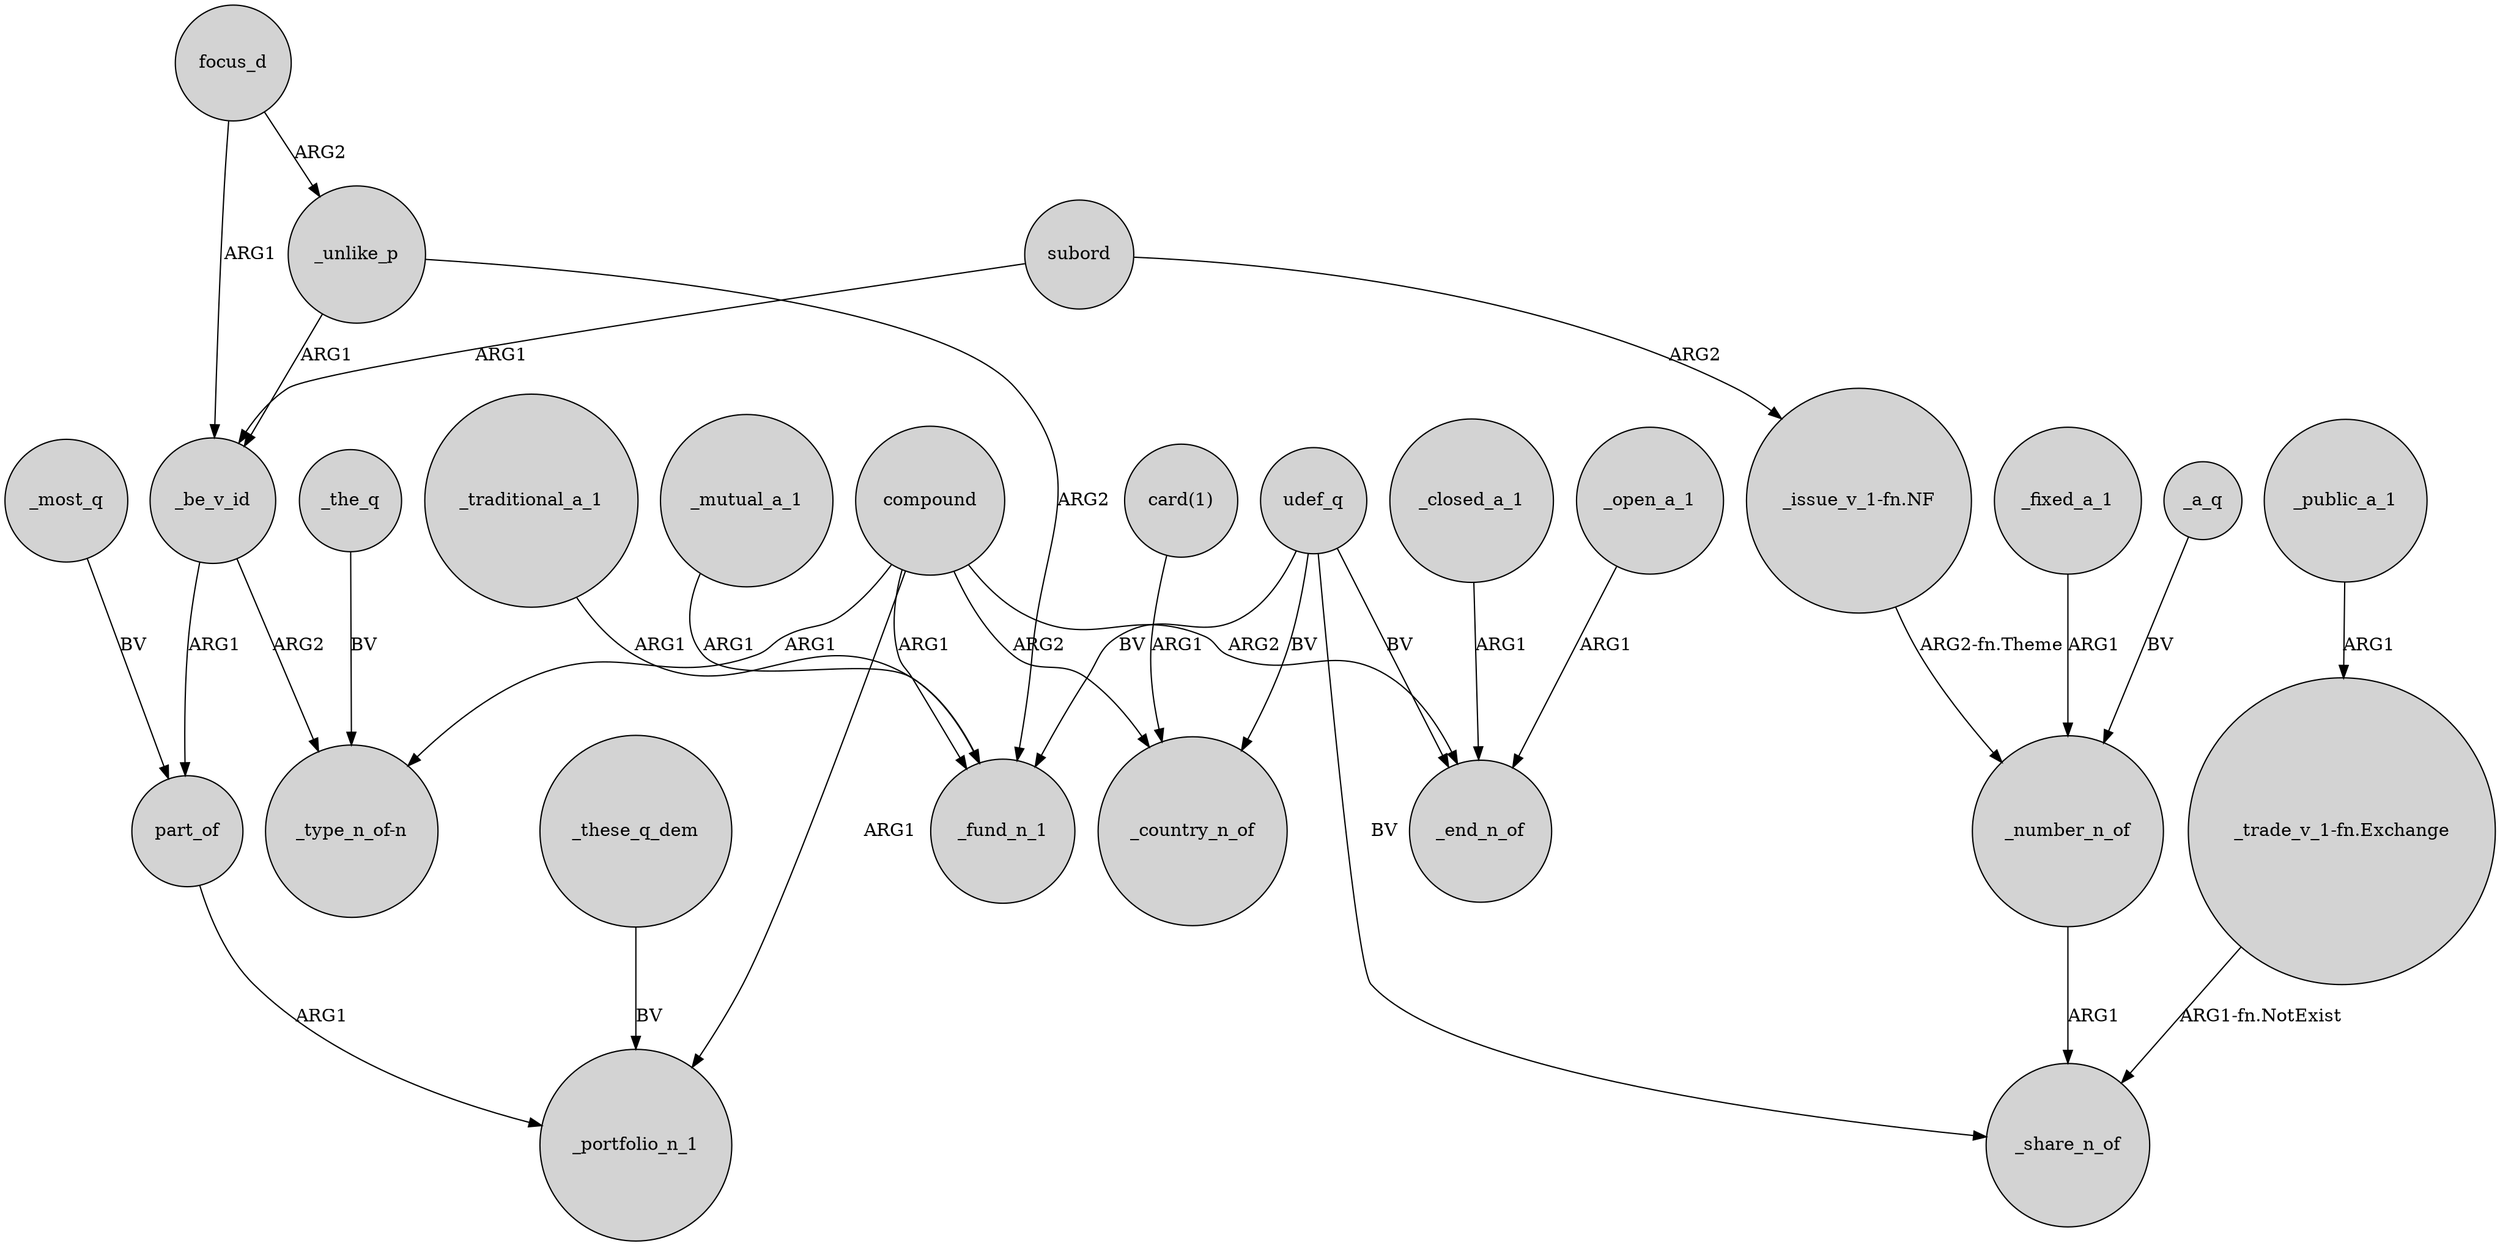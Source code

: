 digraph {
	node [shape=circle style=filled]
	_be_v_id -> part_of [label=ARG1]
	subord -> _be_v_id [label=ARG1]
	_unlike_p -> _be_v_id [label=ARG1]
	compound -> "_type_n_of-n" [label=ARG1]
	_a_q -> _number_n_of [label=BV]
	_fixed_a_1 -> _number_n_of [label=ARG1]
	_mutual_a_1 -> _fund_n_1 [label=ARG1]
	part_of -> _portfolio_n_1 [label=ARG1]
	udef_q -> _end_n_of [label=BV]
	_be_v_id -> "_type_n_of-n" [label=ARG2]
	compound -> _portfolio_n_1 [label=ARG1]
	_unlike_p -> _fund_n_1 [label=ARG2]
	udef_q -> _country_n_of [label=BV]
	_traditional_a_1 -> _fund_n_1 [label=ARG1]
	_the_q -> "_type_n_of-n" [label=BV]
	"_issue_v_1-fn.NF" -> _number_n_of [label="ARG2-fn.Theme"]
	focus_d -> _be_v_id [label=ARG1]
	subord -> "_issue_v_1-fn.NF" [label=ARG2]
	compound -> _end_n_of [label=ARG2]
	udef_q -> _fund_n_1 [label=BV]
	udef_q -> _share_n_of [label=BV]
	_most_q -> part_of [label=BV]
	_number_n_of -> _share_n_of [label=ARG1]
	"card(1)" -> _country_n_of [label=ARG1]
	focus_d -> _unlike_p [label=ARG2]
	_public_a_1 -> "_trade_v_1-fn.Exchange" [label=ARG1]
	_these_q_dem -> _portfolio_n_1 [label=BV]
	compound -> _country_n_of [label=ARG2]
	_closed_a_1 -> _end_n_of [label=ARG1]
	_open_a_1 -> _end_n_of [label=ARG1]
	compound -> _fund_n_1 [label=ARG1]
	"_trade_v_1-fn.Exchange" -> _share_n_of [label="ARG1-fn.NotExist"]
}
